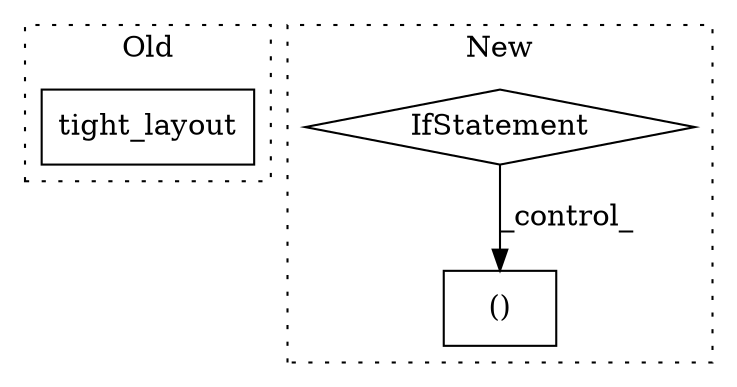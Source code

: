 digraph G {
subgraph cluster0 {
1 [label="tight_layout" a="32" s="12404" l="14" shape="box"];
label = "Old";
style="dotted";
}
subgraph cluster1 {
2 [label="IfStatement" a="25" s="11832,11855" l="4,2" shape="diamond"];
3 [label="()" a="106" s="12583" l="15" shape="box"];
label = "New";
style="dotted";
}
2 -> 3 [label="_control_"];
}